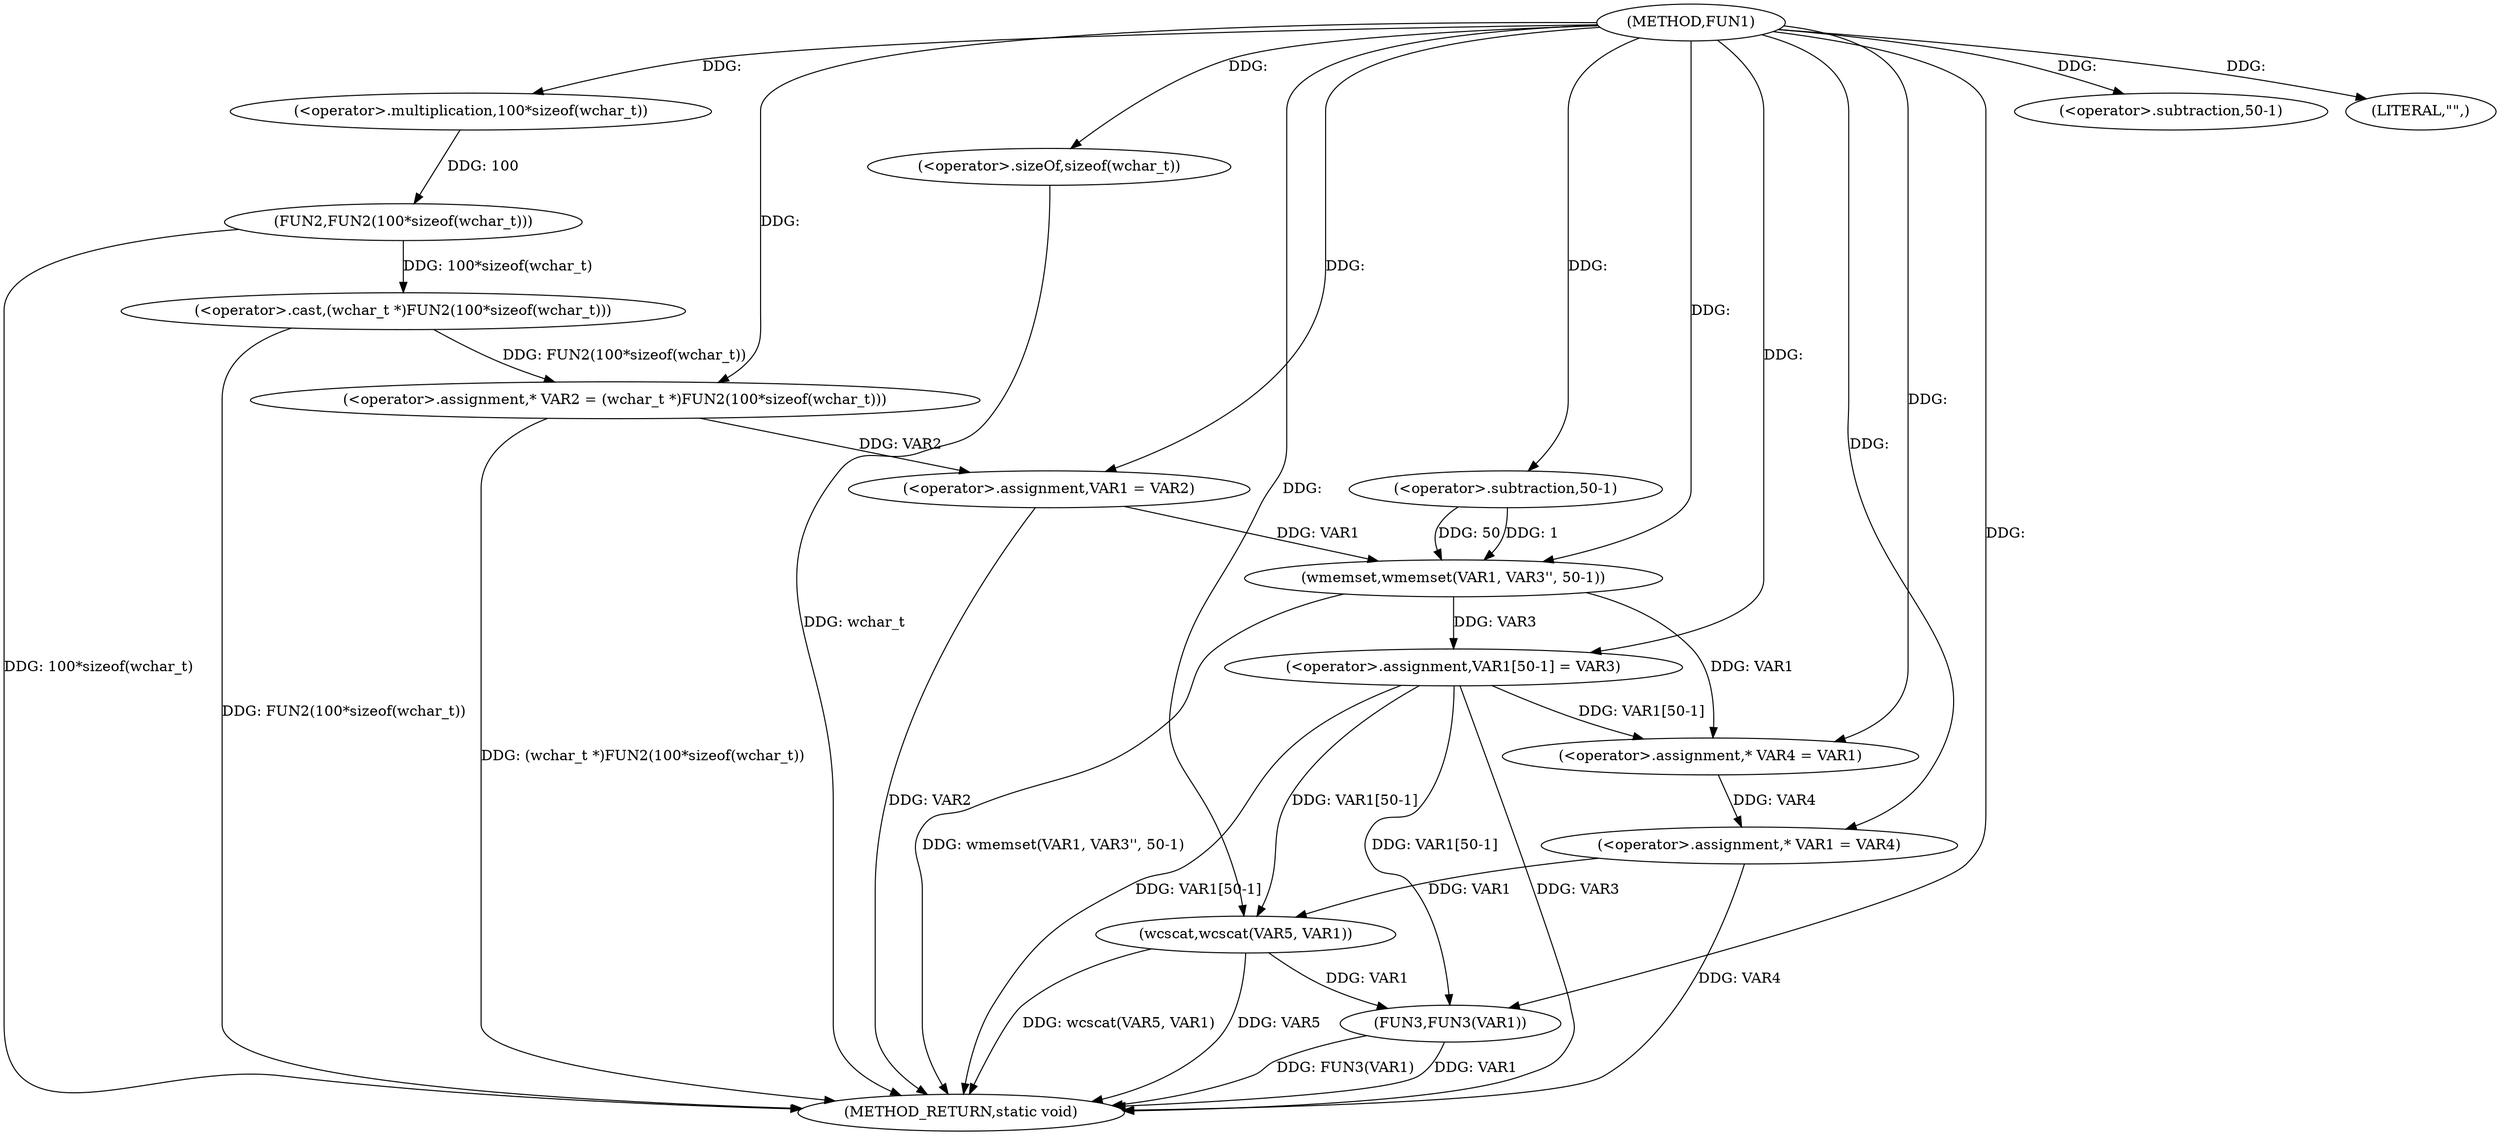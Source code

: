 digraph FUN1 {  
"1000100" [label = "(METHOD,FUN1)" ]
"1000145" [label = "(METHOD_RETURN,static void)" ]
"1000104" [label = "(<operator>.assignment,* VAR2 = (wchar_t *)FUN2(100*sizeof(wchar_t)))" ]
"1000106" [label = "(<operator>.cast,(wchar_t *)FUN2(100*sizeof(wchar_t)))" ]
"1000108" [label = "(FUN2,FUN2(100*sizeof(wchar_t)))" ]
"1000109" [label = "(<operator>.multiplication,100*sizeof(wchar_t))" ]
"1000111" [label = "(<operator>.sizeOf,sizeof(wchar_t))" ]
"1000113" [label = "(<operator>.assignment,VAR1 = VAR2)" ]
"1000116" [label = "(wmemset,wmemset(VAR1, VAR3'', 50-1))" ]
"1000119" [label = "(<operator>.subtraction,50-1)" ]
"1000122" [label = "(<operator>.assignment,VAR1[50-1] = VAR3)" ]
"1000125" [label = "(<operator>.subtraction,50-1)" ]
"1000131" [label = "(<operator>.assignment,* VAR4 = VAR1)" ]
"1000135" [label = "(<operator>.assignment,* VAR1 = VAR4)" ]
"1000139" [label = "(LITERAL,\"\",)" ]
"1000140" [label = "(wcscat,wcscat(VAR5, VAR1))" ]
"1000143" [label = "(FUN3,FUN3(VAR1))" ]
  "1000106" -> "1000145"  [ label = "DDG: FUN2(100*sizeof(wchar_t))"] 
  "1000140" -> "1000145"  [ label = "DDG: wcscat(VAR5, VAR1)"] 
  "1000143" -> "1000145"  [ label = "DDG: VAR1"] 
  "1000113" -> "1000145"  [ label = "DDG: VAR2"] 
  "1000111" -> "1000145"  [ label = "DDG: wchar_t"] 
  "1000122" -> "1000145"  [ label = "DDG: VAR3"] 
  "1000122" -> "1000145"  [ label = "DDG: VAR1[50-1]"] 
  "1000140" -> "1000145"  [ label = "DDG: VAR5"] 
  "1000143" -> "1000145"  [ label = "DDG: FUN3(VAR1)"] 
  "1000116" -> "1000145"  [ label = "DDG: wmemset(VAR1, VAR3'', 50-1)"] 
  "1000135" -> "1000145"  [ label = "DDG: VAR4"] 
  "1000104" -> "1000145"  [ label = "DDG: (wchar_t *)FUN2(100*sizeof(wchar_t))"] 
  "1000108" -> "1000145"  [ label = "DDG: 100*sizeof(wchar_t)"] 
  "1000106" -> "1000104"  [ label = "DDG: FUN2(100*sizeof(wchar_t))"] 
  "1000100" -> "1000104"  [ label = "DDG: "] 
  "1000108" -> "1000106"  [ label = "DDG: 100*sizeof(wchar_t)"] 
  "1000109" -> "1000108"  [ label = "DDG: 100"] 
  "1000100" -> "1000109"  [ label = "DDG: "] 
  "1000100" -> "1000111"  [ label = "DDG: "] 
  "1000104" -> "1000113"  [ label = "DDG: VAR2"] 
  "1000100" -> "1000113"  [ label = "DDG: "] 
  "1000113" -> "1000116"  [ label = "DDG: VAR1"] 
  "1000100" -> "1000116"  [ label = "DDG: "] 
  "1000119" -> "1000116"  [ label = "DDG: 50"] 
  "1000119" -> "1000116"  [ label = "DDG: 1"] 
  "1000100" -> "1000119"  [ label = "DDG: "] 
  "1000116" -> "1000122"  [ label = "DDG: VAR3"] 
  "1000100" -> "1000122"  [ label = "DDG: "] 
  "1000100" -> "1000125"  [ label = "DDG: "] 
  "1000116" -> "1000131"  [ label = "DDG: VAR1"] 
  "1000122" -> "1000131"  [ label = "DDG: VAR1[50-1]"] 
  "1000100" -> "1000131"  [ label = "DDG: "] 
  "1000131" -> "1000135"  [ label = "DDG: VAR4"] 
  "1000100" -> "1000135"  [ label = "DDG: "] 
  "1000100" -> "1000139"  [ label = "DDG: "] 
  "1000100" -> "1000140"  [ label = "DDG: "] 
  "1000122" -> "1000140"  [ label = "DDG: VAR1[50-1]"] 
  "1000135" -> "1000140"  [ label = "DDG: VAR1"] 
  "1000140" -> "1000143"  [ label = "DDG: VAR1"] 
  "1000122" -> "1000143"  [ label = "DDG: VAR1[50-1]"] 
  "1000100" -> "1000143"  [ label = "DDG: "] 
}
